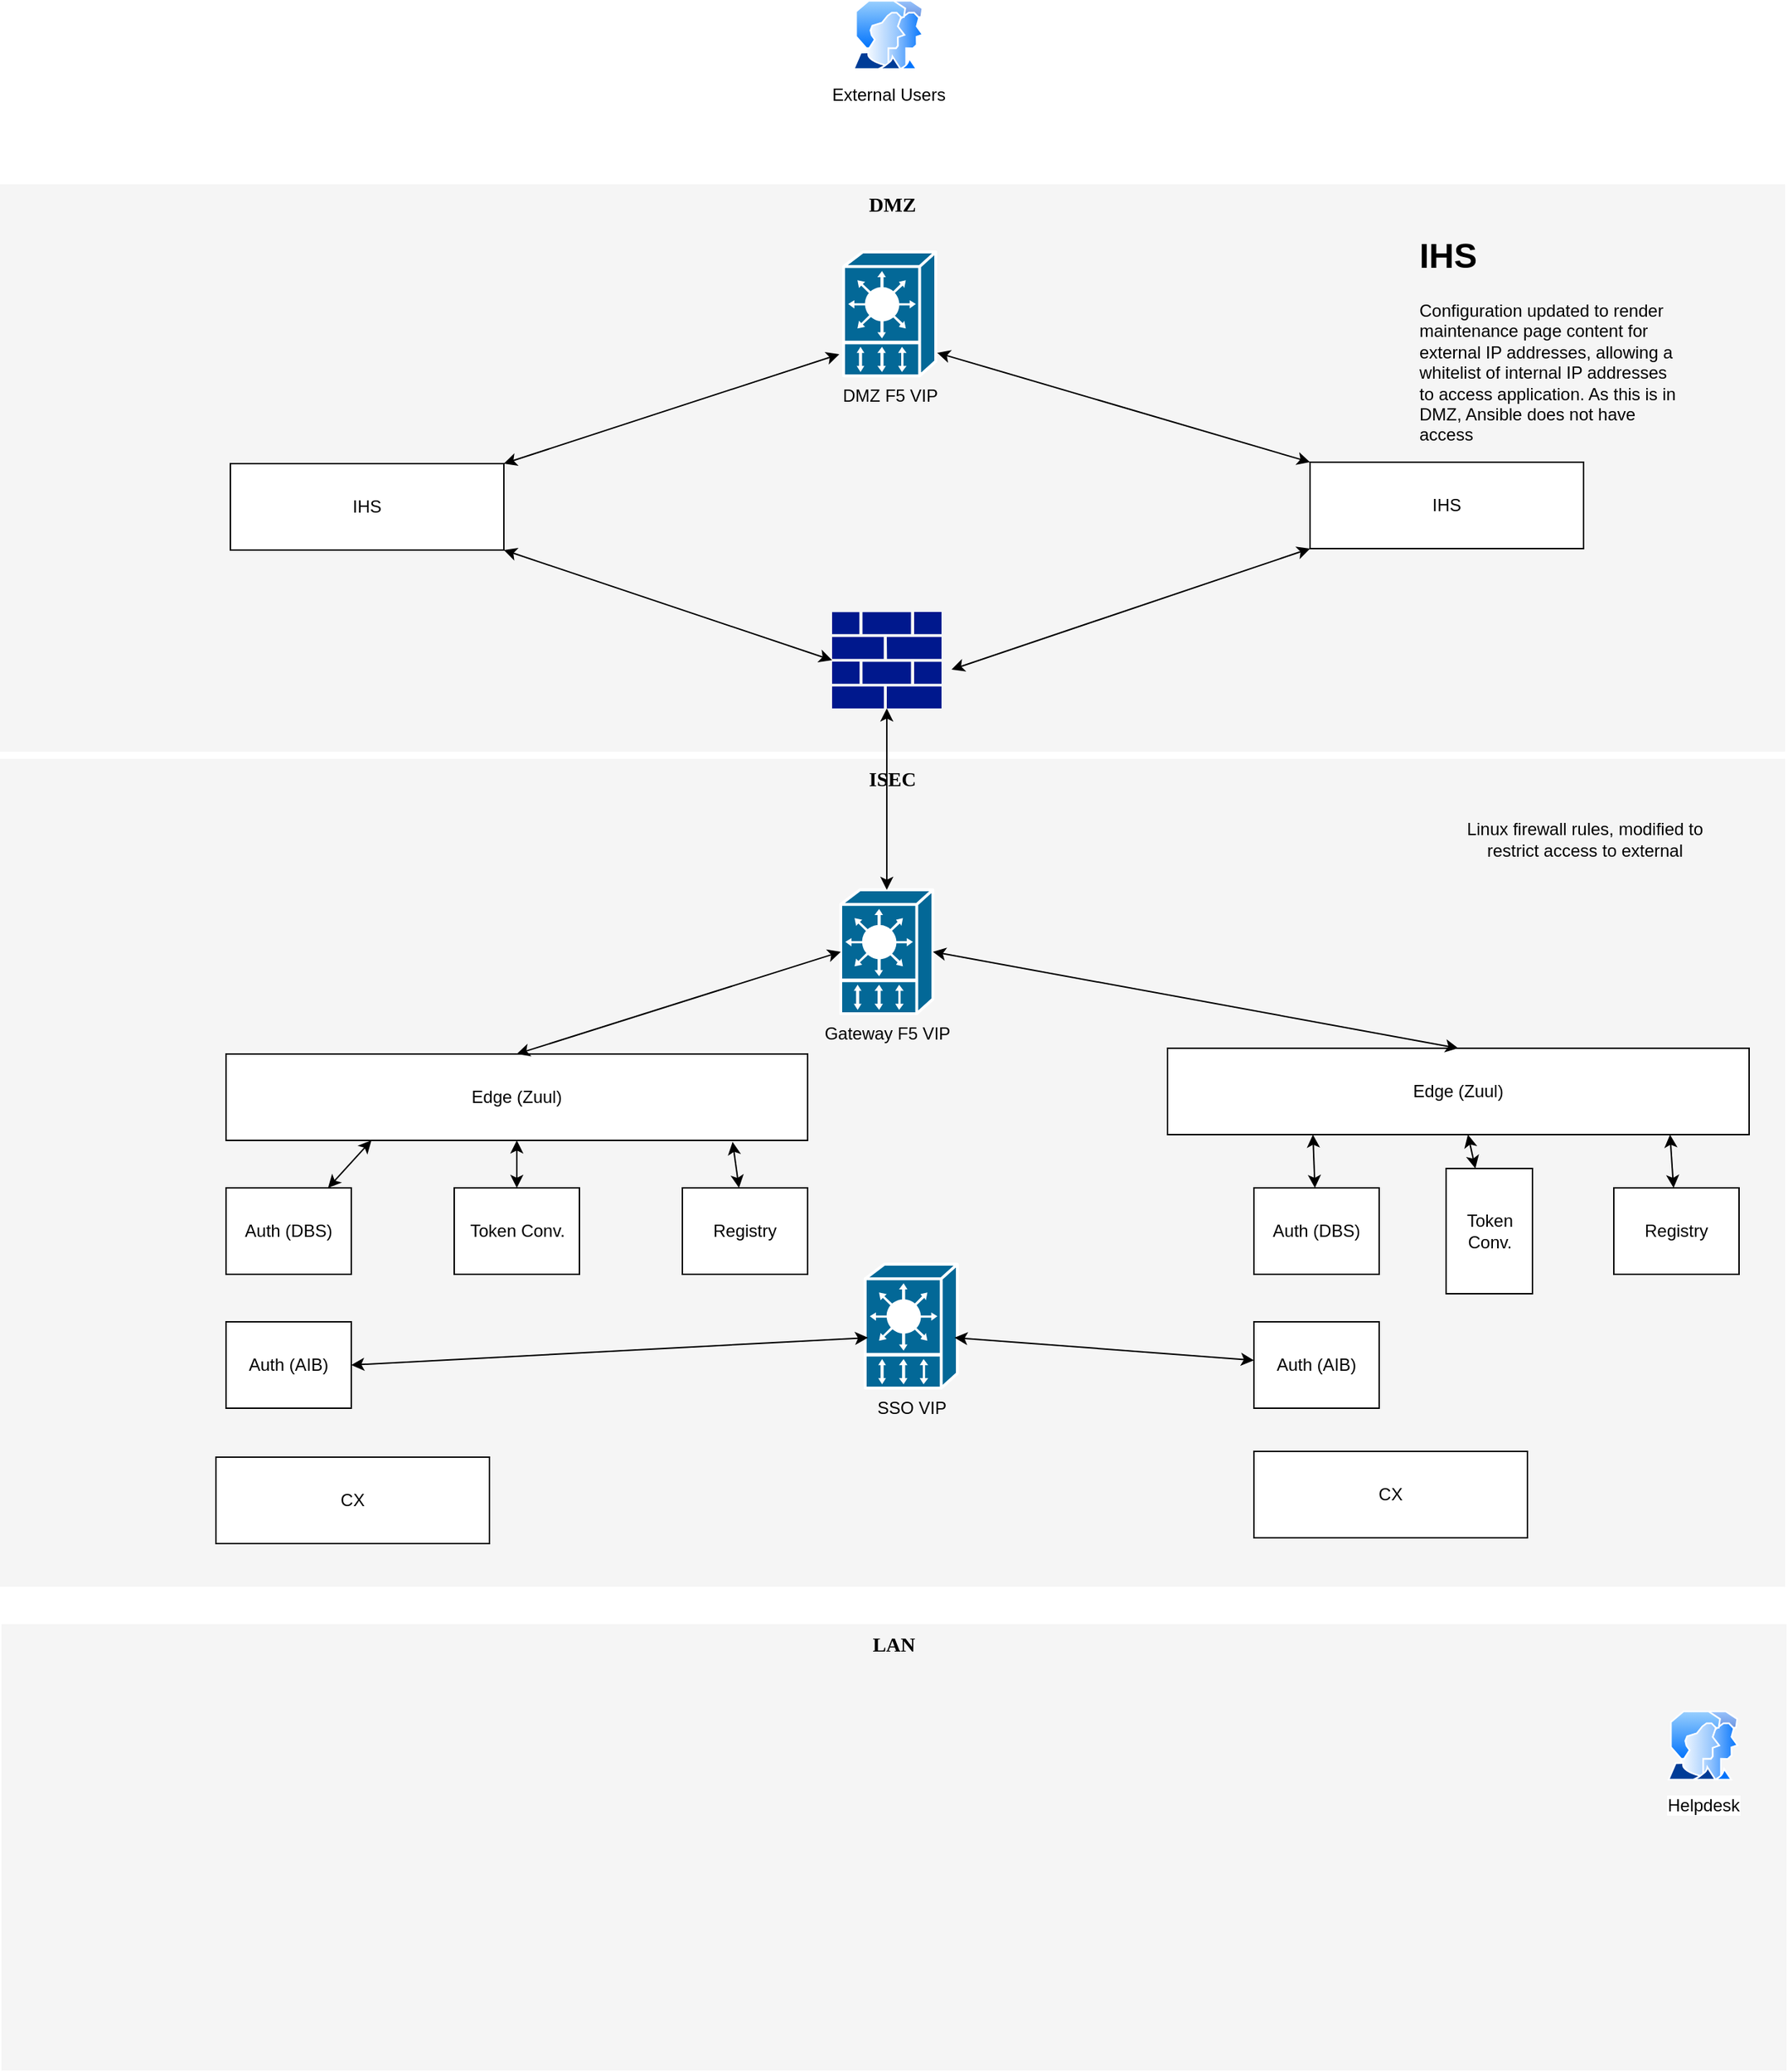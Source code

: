 <mxfile version="12.8.8" type="github"><diagram name="Page-1" id="c37626ed-c26b-45fb-9056-f9ebc6bb27b6"><mxGraphModel dx="1406" dy="649" grid="1" gridSize="10" guides="1" tooltips="1" connect="1" arrows="1" fold="1" page="1" pageScale="1" pageWidth="1100" pageHeight="850" background="#ffffff" math="0" shadow="0"><root><mxCell id="0"/><mxCell id="1" parent="0"/><mxCell id="QfznqnuBZ1IlKUxBiRQi-20" value="LAN" style="whiteSpace=wrap;html=1;rounded=0;shadow=0;comic=0;strokeWidth=1;fontFamily=Verdana;fontSize=14;fillColor=#f5f5f5;strokeColor=none;verticalAlign=top;fontStyle=1" parent="1" vertex="1"><mxGeometry x="480" y="1160" width="1240" height="310" as="geometry"/></mxCell><mxCell id="1c7a67bf8fd3230f-83" value="DMZ" style="whiteSpace=wrap;html=1;rounded=0;shadow=0;comic=0;strokeWidth=1;fontFamily=Verdana;fontSize=14;fillColor=#f5f5f5;strokeColor=none;verticalAlign=top;fontStyle=1" parent="1" vertex="1"><mxGeometry x="479" y="160" width="1240" height="394" as="geometry"/></mxCell><mxCell id="QfznqnuBZ1IlKUxBiRQi-1" value="DMZ F5 VIP" style="shape=mxgraph.cisco.misc.vip;html=1;dashed=0;fillColor=#036897;strokeColor=#ffffff;strokeWidth=2;verticalLabelPosition=bottom;verticalAlign=top" parent="1" vertex="1"><mxGeometry x="1065" y="207" width="64" height="86" as="geometry"/></mxCell><mxCell id="QfznqnuBZ1IlKUxBiRQi-4" value="External Users" style="aspect=fixed;perimeter=ellipsePerimeter;html=1;align=center;shadow=0;dashed=0;spacingTop=3;image;image=img/lib/active_directory/user_accounts.svg;" parent="1" vertex="1"><mxGeometry x="1071" y="32" width="50" height="48.5" as="geometry"/></mxCell><mxCell id="QfznqnuBZ1IlKUxBiRQi-6" value="IHS" style="rounded=0;whiteSpace=wrap;html=1;" parent="1" vertex="1"><mxGeometry x="639" y="354" width="190" height="60" as="geometry"/></mxCell><mxCell id="QfznqnuBZ1IlKUxBiRQi-7" value="IHS" style="rounded=0;whiteSpace=wrap;html=1;" parent="1" vertex="1"><mxGeometry x="1389" y="353" width="190" height="60" as="geometry"/></mxCell><mxCell id="QfznqnuBZ1IlKUxBiRQi-8" value="" style="aspect=fixed;pointerEvents=1;shadow=0;dashed=0;html=1;strokeColor=none;labelPosition=center;verticalLabelPosition=bottom;verticalAlign=top;align=center;fillColor=#00188D;shape=mxgraph.mscae.enterprise.firewall" parent="1" vertex="1"><mxGeometry x="1057" y="457" width="76" height="67" as="geometry"/></mxCell><mxCell id="QfznqnuBZ1IlKUxBiRQi-9" value="ISEC" style="whiteSpace=wrap;html=1;rounded=0;shadow=0;comic=0;strokeWidth=1;fontFamily=Verdana;fontSize=14;fillColor=#f5f5f5;strokeColor=none;verticalAlign=top;fontStyle=1" parent="1" vertex="1"><mxGeometry x="479" y="559" width="1240" height="575" as="geometry"/></mxCell><mxCell id="QfznqnuBZ1IlKUxBiRQi-11" value="Edge (Zuul)" style="rounded=0;whiteSpace=wrap;html=1;" parent="1" vertex="1"><mxGeometry x="636" y="764" width="404" height="60" as="geometry"/></mxCell><mxCell id="QfznqnuBZ1IlKUxBiRQi-12" value="Edge (Zuul)" style="rounded=0;whiteSpace=wrap;html=1;" parent="1" vertex="1"><mxGeometry x="1290" y="760" width="404" height="60" as="geometry"/></mxCell><mxCell id="QfznqnuBZ1IlKUxBiRQi-13" value="Gateway F5 VIP" style="shape=mxgraph.cisco.misc.vip;html=1;dashed=0;fillColor=#036897;strokeColor=#ffffff;strokeWidth=2;verticalLabelPosition=bottom;verticalAlign=top" parent="1" vertex="1"><mxGeometry x="1063" y="650" width="64" height="86" as="geometry"/></mxCell><mxCell id="QfznqnuBZ1IlKUxBiRQi-14" value="CX" style="rounded=0;whiteSpace=wrap;html=1;" parent="1" vertex="1"><mxGeometry x="629" y="1044" width="190" height="60" as="geometry"/></mxCell><mxCell id="QfznqnuBZ1IlKUxBiRQi-15" value="CX" style="rounded=0;whiteSpace=wrap;html=1;" parent="1" vertex="1"><mxGeometry x="1350" y="1040" width="190" height="60" as="geometry"/></mxCell><mxCell id="QfznqnuBZ1IlKUxBiRQi-16" value="Auth (DBS)" style="rounded=0;whiteSpace=wrap;html=1;" parent="1" vertex="1"><mxGeometry x="636" y="857" width="87" height="60" as="geometry"/></mxCell><mxCell id="QfznqnuBZ1IlKUxBiRQi-17" value="Auth (DBS)" style="rounded=0;whiteSpace=wrap;html=1;" parent="1" vertex="1"><mxGeometry x="1350" y="857" width="87" height="60" as="geometry"/></mxCell><mxCell id="QfznqnuBZ1IlKUxBiRQi-19" value="Helpdesk" style="aspect=fixed;perimeter=ellipsePerimeter;html=1;align=center;shadow=0;dashed=0;spacingTop=3;image;image=img/lib/active_directory/user_accounts.svg;" parent="1" vertex="1"><mxGeometry x="1637" y="1220" width="50" height="48.5" as="geometry"/></mxCell><mxCell id="6oNJGKLIgyjYE0U5j6M9-1" value="SSO VIP" style="shape=mxgraph.cisco.misc.vip;html=1;dashed=0;fillColor=#036897;strokeColor=#ffffff;strokeWidth=2;verticalLabelPosition=bottom;verticalAlign=top" vertex="1" parent="1"><mxGeometry x="1080" y="910" width="64" height="86" as="geometry"/></mxCell><mxCell id="6oNJGKLIgyjYE0U5j6M9-2" value="" style="endArrow=classic;startArrow=classic;html=1;entryX=1.016;entryY=0.814;entryDx=0;entryDy=0;entryPerimeter=0;exitX=0;exitY=0;exitDx=0;exitDy=0;" edge="1" parent="1" source="QfznqnuBZ1IlKUxBiRQi-7" target="QfznqnuBZ1IlKUxBiRQi-1"><mxGeometry width="50" height="50" relative="1" as="geometry"><mxPoint x="1310" y="350" as="sourcePoint"/><mxPoint x="1360" y="300" as="targetPoint"/></mxGeometry></mxCell><mxCell id="6oNJGKLIgyjYE0U5j6M9-5" value="" style="endArrow=classic;startArrow=classic;html=1;entryX=1;entryY=0;entryDx=0;entryDy=0;exitX=-0.047;exitY=0.826;exitDx=0;exitDy=0;exitPerimeter=0;" edge="1" parent="1" source="QfznqnuBZ1IlKUxBiRQi-1" target="QfznqnuBZ1IlKUxBiRQi-6"><mxGeometry width="50" height="50" relative="1" as="geometry"><mxPoint x="1120" y="480" as="sourcePoint"/><mxPoint x="1170" y="430" as="targetPoint"/></mxGeometry></mxCell><mxCell id="6oNJGKLIgyjYE0U5j6M9-6" value="" style="endArrow=classic;startArrow=classic;html=1;entryX=1;entryY=1;entryDx=0;entryDy=0;exitX=0;exitY=0.5;exitDx=0;exitDy=0;exitPerimeter=0;" edge="1" parent="1" source="QfznqnuBZ1IlKUxBiRQi-8" target="QfznqnuBZ1IlKUxBiRQi-6"><mxGeometry width="50" height="50" relative="1" as="geometry"><mxPoint x="840" y="510" as="sourcePoint"/><mxPoint x="890" y="460" as="targetPoint"/></mxGeometry></mxCell><mxCell id="6oNJGKLIgyjYE0U5j6M9-7" value="" style="endArrow=classic;startArrow=classic;html=1;entryX=0;entryY=1;entryDx=0;entryDy=0;exitX=1.092;exitY=0.597;exitDx=0;exitDy=0;exitPerimeter=0;" edge="1" parent="1" source="QfznqnuBZ1IlKUxBiRQi-8" target="QfznqnuBZ1IlKUxBiRQi-7"><mxGeometry width="50" height="50" relative="1" as="geometry"><mxPoint x="1250" y="500" as="sourcePoint"/><mxPoint x="1300" y="450" as="targetPoint"/></mxGeometry></mxCell><mxCell id="6oNJGKLIgyjYE0U5j6M9-8" value="" style="endArrow=classic;startArrow=classic;html=1;entryX=0.5;entryY=1;entryDx=0;entryDy=0;entryPerimeter=0;exitX=0.5;exitY=0;exitDx=0;exitDy=0;exitPerimeter=0;" edge="1" parent="1" source="QfznqnuBZ1IlKUxBiRQi-13" target="QfznqnuBZ1IlKUxBiRQi-8"><mxGeometry width="50" height="50" relative="1" as="geometry"><mxPoint x="960" y="670" as="sourcePoint"/><mxPoint x="1010" y="620" as="targetPoint"/></mxGeometry></mxCell><mxCell id="6oNJGKLIgyjYE0U5j6M9-9" value="" style="endArrow=classic;startArrow=classic;html=1;entryX=0;entryY=0.5;entryDx=0;entryDy=0;entryPerimeter=0;exitX=0.5;exitY=0;exitDx=0;exitDy=0;" edge="1" parent="1" source="QfznqnuBZ1IlKUxBiRQi-11" target="QfznqnuBZ1IlKUxBiRQi-13"><mxGeometry width="50" height="50" relative="1" as="geometry"><mxPoint x="890" y="750" as="sourcePoint"/><mxPoint x="940" y="700" as="targetPoint"/></mxGeometry></mxCell><mxCell id="6oNJGKLIgyjYE0U5j6M9-10" value="" style="endArrow=classic;startArrow=classic;html=1;entryX=1;entryY=0.5;entryDx=0;entryDy=0;entryPerimeter=0;exitX=0.5;exitY=0;exitDx=0;exitDy=0;" edge="1" parent="1" source="QfznqnuBZ1IlKUxBiRQi-12" target="QfznqnuBZ1IlKUxBiRQi-13"><mxGeometry width="50" height="50" relative="1" as="geometry"><mxPoint x="1260" y="730" as="sourcePoint"/><mxPoint x="1310" y="680" as="targetPoint"/></mxGeometry></mxCell><mxCell id="6oNJGKLIgyjYE0U5j6M9-11" value="" style="endArrow=classic;startArrow=classic;html=1;entryX=0.25;entryY=1;entryDx=0;entryDy=0;" edge="1" parent="1" source="QfznqnuBZ1IlKUxBiRQi-16" target="QfznqnuBZ1IlKUxBiRQi-11"><mxGeometry width="50" height="50" relative="1" as="geometry"><mxPoint x="760" y="920" as="sourcePoint"/><mxPoint x="810" y="870" as="targetPoint"/></mxGeometry></mxCell><mxCell id="6oNJGKLIgyjYE0U5j6M9-12" value="Token Conv." style="rounded=0;whiteSpace=wrap;html=1;" vertex="1" parent="1"><mxGeometry x="794.5" y="857" width="87" height="60" as="geometry"/></mxCell><mxCell id="6oNJGKLIgyjYE0U5j6M9-13" value="Token Conv." style="rounded=0;whiteSpace=wrap;html=1;direction=south;" vertex="1" parent="1"><mxGeometry x="1483.5" y="843.5" width="60" height="87" as="geometry"/></mxCell><mxCell id="6oNJGKLIgyjYE0U5j6M9-14" value="Registry" style="rounded=0;whiteSpace=wrap;html=1;" vertex="1" parent="1"><mxGeometry x="953" y="857" width="87" height="60" as="geometry"/></mxCell><mxCell id="6oNJGKLIgyjYE0U5j6M9-15" value="Registry" style="rounded=0;whiteSpace=wrap;html=1;" vertex="1" parent="1"><mxGeometry x="1600" y="857" width="87" height="60" as="geometry"/></mxCell><mxCell id="6oNJGKLIgyjYE0U5j6M9-16" value="" style="endArrow=classic;startArrow=classic;html=1;" edge="1" parent="1" source="6oNJGKLIgyjYE0U5j6M9-12" target="QfznqnuBZ1IlKUxBiRQi-11"><mxGeometry width="50" height="50" relative="1" as="geometry"><mxPoint x="780" y="860" as="sourcePoint"/><mxPoint x="830" y="820" as="targetPoint"/></mxGeometry></mxCell><mxCell id="6oNJGKLIgyjYE0U5j6M9-19" value="" style="endArrow=classic;startArrow=classic;html=1;entryX=0.871;entryY=1.017;entryDx=0;entryDy=0;entryPerimeter=0;" edge="1" parent="1" source="6oNJGKLIgyjYE0U5j6M9-14" target="QfznqnuBZ1IlKUxBiRQi-11"><mxGeometry width="50" height="50" relative="1" as="geometry"><mxPoint x="950" y="890" as="sourcePoint"/><mxPoint x="1000" y="840" as="targetPoint"/></mxGeometry></mxCell><mxCell id="6oNJGKLIgyjYE0U5j6M9-23" value="" style="endArrow=classic;startArrow=classic;html=1;entryX=0.25;entryY=1;entryDx=0;entryDy=0;" edge="1" parent="1" source="QfznqnuBZ1IlKUxBiRQi-17" target="QfznqnuBZ1IlKUxBiRQi-12"><mxGeometry width="50" height="50" relative="1" as="geometry"><mxPoint x="1170" y="960" as="sourcePoint"/><mxPoint x="1220" y="910" as="targetPoint"/></mxGeometry></mxCell><mxCell id="6oNJGKLIgyjYE0U5j6M9-24" value="" style="endArrow=classic;startArrow=classic;html=1;" edge="1" parent="1" source="6oNJGKLIgyjYE0U5j6M9-13" target="QfznqnuBZ1IlKUxBiRQi-12"><mxGeometry width="50" height="50" relative="1" as="geometry"><mxPoint x="1492" y="839.289" as="sourcePoint"/><mxPoint x="1492" y="789.289" as="targetPoint"/></mxGeometry></mxCell><mxCell id="6oNJGKLIgyjYE0U5j6M9-25" value="" style="endArrow=classic;startArrow=classic;html=1;entryX=0.864;entryY=1;entryDx=0;entryDy=0;entryPerimeter=0;" edge="1" parent="1" source="6oNJGKLIgyjYE0U5j6M9-15" target="QfznqnuBZ1IlKUxBiRQi-12"><mxGeometry width="50" height="50" relative="1" as="geometry"><mxPoint x="1550" y="960" as="sourcePoint"/><mxPoint x="1600" y="910" as="targetPoint"/></mxGeometry></mxCell><mxCell id="6oNJGKLIgyjYE0U5j6M9-26" value="&lt;h1&gt;IHS&lt;/h1&gt;&lt;p&gt;Configuration updated to render maintenance page content for external IP addresses, allowing a whitelist of internal IP addresses to access application. As this is in DMZ, Ansible does not have access&lt;/p&gt;" style="text;html=1;strokeColor=none;fillColor=none;spacing=5;spacingTop=-20;whiteSpace=wrap;overflow=hidden;rounded=0;" vertex="1" parent="1"><mxGeometry x="1460" y="190" width="190" height="150" as="geometry"/></mxCell><mxCell id="6oNJGKLIgyjYE0U5j6M9-27" value="Linux firewall rules, modified to restrict access to external" style="text;html=1;strokeColor=none;fillColor=none;align=center;verticalAlign=middle;whiteSpace=wrap;rounded=0;" vertex="1" parent="1"><mxGeometry x="1480" y="580" width="200" height="70" as="geometry"/></mxCell><mxCell id="6oNJGKLIgyjYE0U5j6M9-28" value="Auth (AIB)" style="rounded=0;whiteSpace=wrap;html=1;" vertex="1" parent="1"><mxGeometry x="1350" y="950" width="87" height="60" as="geometry"/></mxCell><mxCell id="6oNJGKLIgyjYE0U5j6M9-29" value="Auth (AIB)" style="rounded=0;whiteSpace=wrap;html=1;" vertex="1" parent="1"><mxGeometry x="636" y="950" width="87" height="60" as="geometry"/></mxCell><mxCell id="6oNJGKLIgyjYE0U5j6M9-30" value="" style="endArrow=classic;startArrow=classic;html=1;exitX=1;exitY=0.5;exitDx=0;exitDy=0;entryX=0.031;entryY=0.593;entryDx=0;entryDy=0;entryPerimeter=0;" edge="1" parent="1" source="6oNJGKLIgyjYE0U5j6M9-29" target="6oNJGKLIgyjYE0U5j6M9-1"><mxGeometry width="50" height="50" relative="1" as="geometry"><mxPoint x="880" y="1010" as="sourcePoint"/><mxPoint x="930" y="960" as="targetPoint"/></mxGeometry></mxCell><mxCell id="6oNJGKLIgyjYE0U5j6M9-31" value="" style="endArrow=classic;startArrow=classic;html=1;exitX=0.969;exitY=0.593;exitDx=0;exitDy=0;exitPerimeter=0;" edge="1" parent="1" source="6oNJGKLIgyjYE0U5j6M9-1" target="6oNJGKLIgyjYE0U5j6M9-28"><mxGeometry width="50" height="50" relative="1" as="geometry"><mxPoint x="1240" y="980" as="sourcePoint"/><mxPoint x="1290" y="930" as="targetPoint"/></mxGeometry></mxCell></root></mxGraphModel></diagram></mxfile>